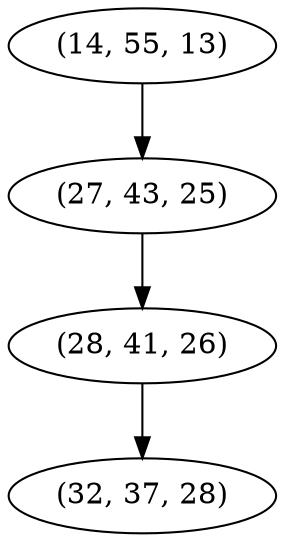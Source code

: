 digraph tree {
    "(14, 55, 13)";
    "(27, 43, 25)";
    "(28, 41, 26)";
    "(32, 37, 28)";
    "(14, 55, 13)" -> "(27, 43, 25)";
    "(27, 43, 25)" -> "(28, 41, 26)";
    "(28, 41, 26)" -> "(32, 37, 28)";
}
